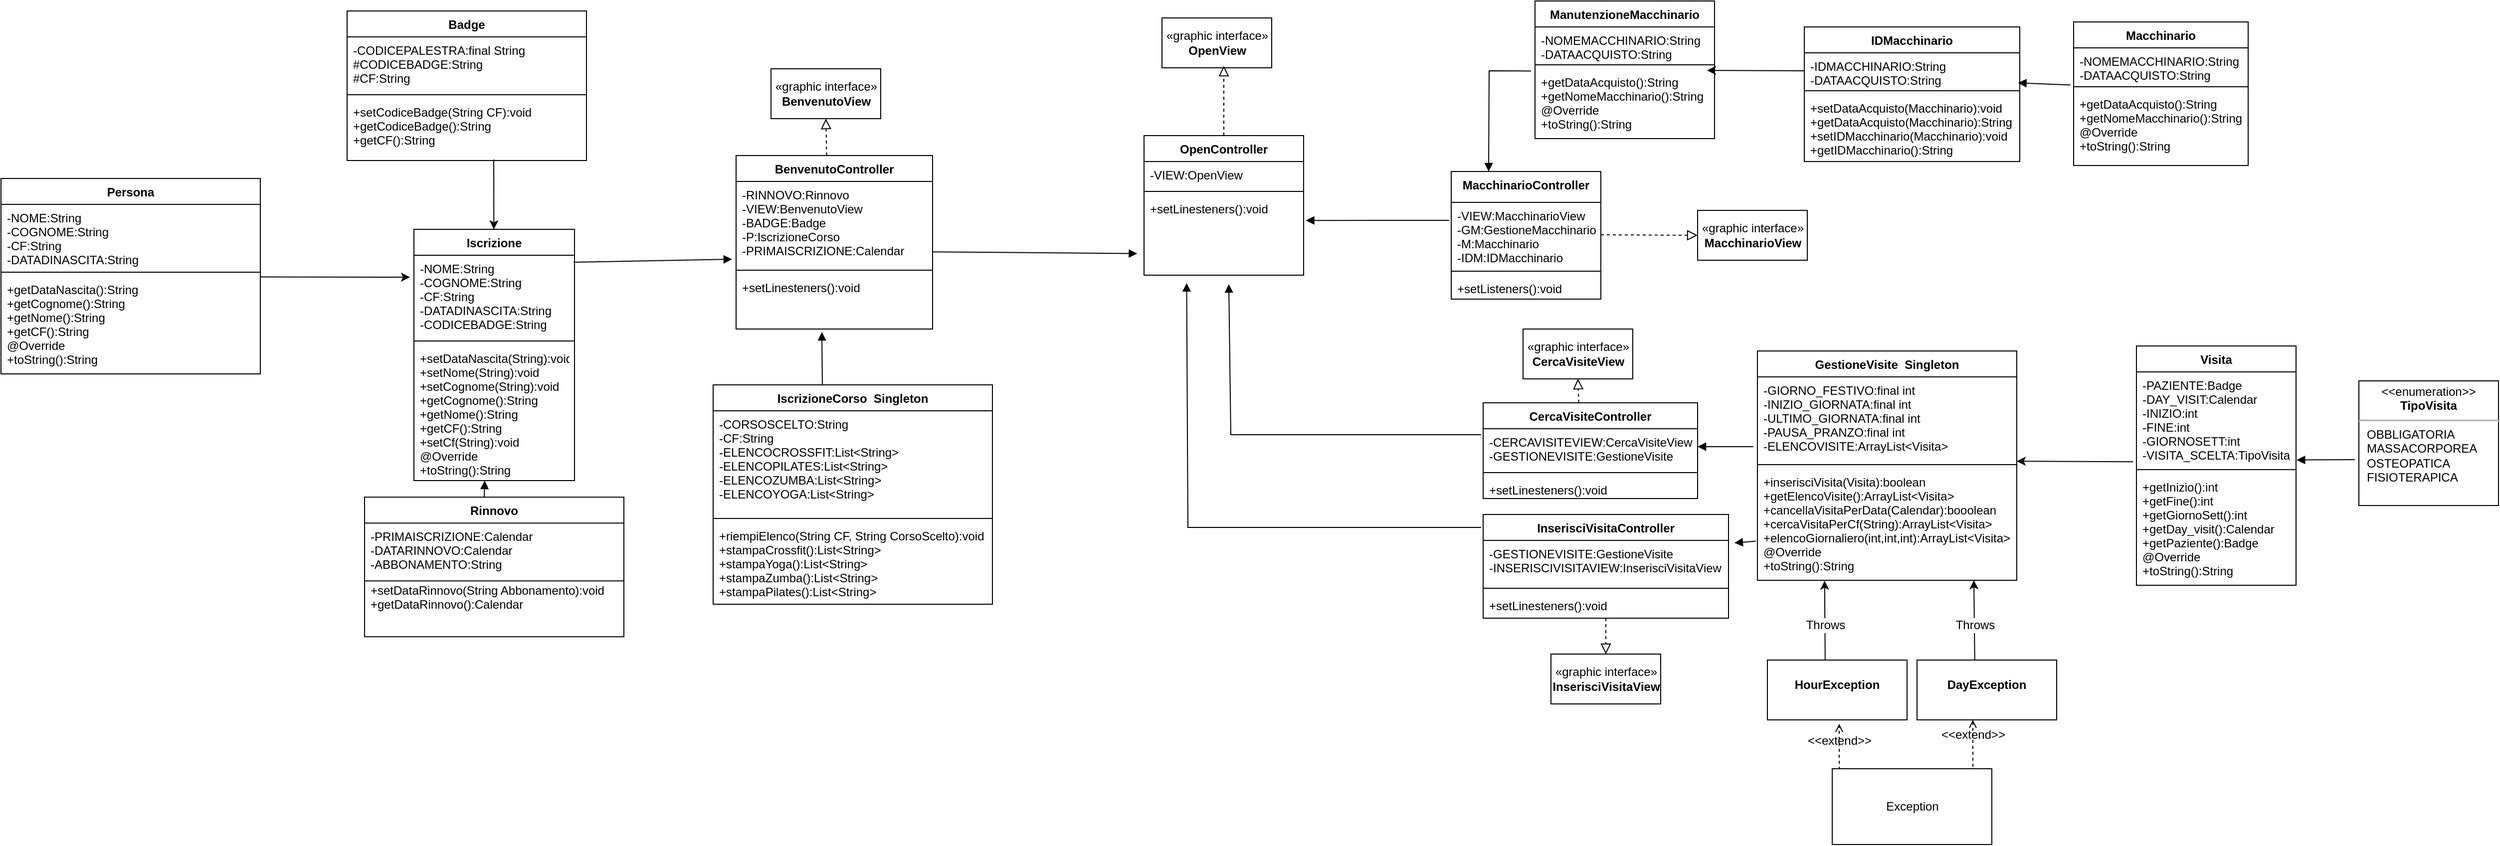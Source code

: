 <mxfile version="20.8.23" type="device"><diagram id="C5RBs43oDa-KdzZeNtuy" name="Page-1"><mxGraphModel dx="3268" dy="1314" grid="0" gridSize="10" guides="1" tooltips="1" connect="1" arrows="1" fold="1" page="0" pageScale="1" pageWidth="827" pageHeight="1169" math="0" shadow="0"><root><mxCell id="WIyWlLk6GJQsqaUBKTNV-0"/><mxCell id="WIyWlLk6GJQsqaUBKTNV-1" parent="WIyWlLk6GJQsqaUBKTNV-0"/><mxCell id="jbl6h-78hAM3CWXDgF2D-83" value="" style="edgeStyle=orthogonalEdgeStyle;rounded=0;orthogonalLoop=1;jettySize=auto;html=1;fontSize=12;entryX=0.958;entryY=0.023;entryDx=0;entryDy=0;entryPerimeter=0;" edge="1" parent="WIyWlLk6GJQsqaUBKTNV-1" target="jbl6h-78hAM3CWXDgF2D-51"><mxGeometry relative="1" as="geometry"><mxPoint x="1654" y="465" as="sourcePoint"/><Array as="points"><mxPoint x="1650" y="465"/><mxPoint x="1604" y="465"/></Array></mxGeometry></mxCell><mxCell id="zkfFHV4jXpPFQw0GAbJ--6" value="Macchinario" style="swimlane;fontStyle=1;align=center;verticalAlign=top;childLayout=stackLayout;horizontal=1;startSize=26;horizontalStack=0;resizeParent=1;resizeLast=0;collapsible=1;marginBottom=0;rounded=0;shadow=0;strokeWidth=1;" parent="WIyWlLk6GJQsqaUBKTNV-1" vertex="1"><mxGeometry x="1924" y="416" width="175" height="144" as="geometry"><mxRectangle x="130" y="380" width="160" height="26" as="alternateBounds"/></mxGeometry></mxCell><mxCell id="zkfFHV4jXpPFQw0GAbJ--7" value="-NOMEMACCHINARIO:String&#10;-DATAACQUISTO:String" style="text;align=left;verticalAlign=top;spacingLeft=4;spacingRight=4;overflow=hidden;rotatable=0;points=[[0,0.5],[1,0.5]];portConstraint=eastwest;" parent="zkfFHV4jXpPFQw0GAbJ--6" vertex="1"><mxGeometry y="26" width="175" height="35" as="geometry"/></mxCell><mxCell id="zkfFHV4jXpPFQw0GAbJ--9" value="" style="line;html=1;strokeWidth=1;align=left;verticalAlign=middle;spacingTop=-1;spacingLeft=3;spacingRight=3;rotatable=0;labelPosition=right;points=[];portConstraint=eastwest;" parent="zkfFHV4jXpPFQw0GAbJ--6" vertex="1"><mxGeometry y="61" width="175" height="8" as="geometry"/></mxCell><mxCell id="zkfFHV4jXpPFQw0GAbJ--10" value="+getDataAcquisto():String&#10;+getNomeMacchinario():String&#10;@Override&#10;+toString():String" style="text;align=left;verticalAlign=top;spacingLeft=4;spacingRight=4;overflow=hidden;rotatable=0;points=[[0,0.5],[1,0.5]];portConstraint=eastwest;fontStyle=0;strokeWidth=0;" parent="zkfFHV4jXpPFQw0GAbJ--6" vertex="1"><mxGeometry y="69" width="175" height="68" as="geometry"/></mxCell><mxCell id="zkfFHV4jXpPFQw0GAbJ--17" value="Visita" style="swimlane;fontStyle=1;align=center;verticalAlign=top;childLayout=stackLayout;horizontal=1;startSize=26;horizontalStack=0;resizeParent=1;resizeLast=0;collapsible=1;marginBottom=0;rounded=0;shadow=0;strokeWidth=1;" parent="WIyWlLk6GJQsqaUBKTNV-1" vertex="1"><mxGeometry x="1987" y="741" width="160" height="240" as="geometry"><mxRectangle x="550" y="140" width="160" height="26" as="alternateBounds"/></mxGeometry></mxCell><mxCell id="zkfFHV4jXpPFQw0GAbJ--18" value="-PAZIENTE:Badge&#10;-DAY_VISIT:Calendar&#10;-INIZIO:int&#10;-FINE:int&#10;-GIORNOSETT:int&#10;-VISITA_SCELTA:TipoVisita&#10;" style="text;align=left;verticalAlign=top;spacingLeft=4;spacingRight=4;overflow=hidden;rotatable=0;points=[[0,0.5],[1,0.5]];portConstraint=eastwest;" parent="zkfFHV4jXpPFQw0GAbJ--17" vertex="1"><mxGeometry y="26" width="160" height="94" as="geometry"/></mxCell><mxCell id="zkfFHV4jXpPFQw0GAbJ--23" value="" style="line;html=1;strokeWidth=1;align=left;verticalAlign=middle;spacingTop=-1;spacingLeft=3;spacingRight=3;rotatable=0;labelPosition=right;points=[];portConstraint=eastwest;" parent="zkfFHV4jXpPFQw0GAbJ--17" vertex="1"><mxGeometry y="120" width="160" height="8" as="geometry"/></mxCell><mxCell id="zkfFHV4jXpPFQw0GAbJ--24" value="+getInizio():int&#10;+getFine():int&#10;+getGiornoSett():int&#10;+getDay_visit():Calendar&#10;+getPaziente():Badge&#10;@Override&#10;+toString():String&#10;" style="text;align=left;verticalAlign=top;spacingLeft=4;spacingRight=4;overflow=hidden;rotatable=0;points=[[0,0.5],[1,0.5]];portConstraint=eastwest;" parent="zkfFHV4jXpPFQw0GAbJ--17" vertex="1"><mxGeometry y="128" width="160" height="110" as="geometry"/></mxCell><mxCell id="jbl6h-78hAM3CWXDgF2D-13" value="Badge" style="swimlane;fontStyle=1;align=center;verticalAlign=top;childLayout=stackLayout;horizontal=1;startSize=26;horizontalStack=0;resizeParent=1;resizeParentMax=0;resizeLast=0;collapsible=1;marginBottom=0;fontSize=12;" vertex="1" parent="WIyWlLk6GJQsqaUBKTNV-1"><mxGeometry x="193" y="405" width="240" height="150" as="geometry"/></mxCell><mxCell id="jbl6h-78hAM3CWXDgF2D-14" value="-CODICEPALESTRA:final String&#10;#CODICEBADGE:String&#10;#CF:String" style="text;strokeColor=none;fillColor=none;align=left;verticalAlign=top;spacingLeft=4;spacingRight=4;overflow=hidden;rotatable=0;points=[[0,0.5],[1,0.5]];portConstraint=eastwest;fontSize=12;" vertex="1" parent="jbl6h-78hAM3CWXDgF2D-13"><mxGeometry y="26" width="240" height="54" as="geometry"/></mxCell><mxCell id="jbl6h-78hAM3CWXDgF2D-15" value="" style="line;strokeWidth=1;fillColor=none;align=left;verticalAlign=middle;spacingTop=-1;spacingLeft=3;spacingRight=3;rotatable=0;labelPosition=right;points=[];portConstraint=eastwest;strokeColor=inherit;fontSize=12;" vertex="1" parent="jbl6h-78hAM3CWXDgF2D-13"><mxGeometry y="80" width="240" height="8" as="geometry"/></mxCell><mxCell id="jbl6h-78hAM3CWXDgF2D-16" value="+setCodiceBadge(String CF):void&#10;+getCodiceBadge():String&#10;+getCF():String" style="text;strokeColor=none;fillColor=none;align=left;verticalAlign=top;spacingLeft=4;spacingRight=4;overflow=hidden;rotatable=0;points=[[0,0.5],[1,0.5]];portConstraint=eastwest;fontSize=12;" vertex="1" parent="jbl6h-78hAM3CWXDgF2D-13"><mxGeometry y="88" width="240" height="62" as="geometry"/></mxCell><mxCell id="jbl6h-78hAM3CWXDgF2D-17" value="&lt;p style=&quot;margin:0px;margin-top:4px;text-align:center;&quot;&gt;&amp;lt;&amp;lt;enumeration&amp;gt;&amp;gt;&lt;br&gt;&lt;b&gt;TipoVisita&lt;/b&gt;&lt;/p&gt;&lt;hr&gt;&lt;p style=&quot;margin:0px;margin-left:8px;text-align:left;&quot;&gt;OBBLIGATORIA MASSACORPOREA OSTEOPATICA&lt;/p&gt;&lt;p style=&quot;margin:0px;margin-left:8px;text-align:left;&quot;&gt;FISIOTERAPICA&lt;br&gt;&lt;br&gt;&lt;/p&gt;" style="shape=rect;html=1;overflow=fill;whiteSpace=wrap;fontSize=12;" vertex="1" parent="WIyWlLk6GJQsqaUBKTNV-1"><mxGeometry x="2210" y="776" width="140" height="125" as="geometry"/></mxCell><mxCell id="jbl6h-78hAM3CWXDgF2D-21" value="Rinnovo" style="swimlane;fontStyle=1;align=center;verticalAlign=top;childLayout=stackLayout;horizontal=1;startSize=26;horizontalStack=0;resizeParent=1;resizeLast=0;collapsible=1;marginBottom=0;rounded=0;shadow=0;strokeWidth=1;" vertex="1" parent="WIyWlLk6GJQsqaUBKTNV-1"><mxGeometry x="210.5" y="892.66" width="260" height="140" as="geometry"><mxRectangle x="550" y="140" width="160" height="26" as="alternateBounds"/></mxGeometry></mxCell><mxCell id="jbl6h-78hAM3CWXDgF2D-22" value="-PRIMAISCRIZIONE:Calendar&#10;-DATARINNOVO:Calendar&#10;-ABBONAMENTO:String" style="text;align=left;verticalAlign=top;spacingLeft=4;spacingRight=4;overflow=hidden;rotatable=0;points=[[0,0.5],[1,0.5]];portConstraint=eastwest;" vertex="1" parent="jbl6h-78hAM3CWXDgF2D-21"><mxGeometry y="26" width="260" height="54" as="geometry"/></mxCell><mxCell id="jbl6h-78hAM3CWXDgF2D-23" value="" style="line;html=1;strokeWidth=1;align=left;verticalAlign=middle;spacingTop=-1;spacingLeft=3;spacingRight=3;rotatable=0;labelPosition=right;points=[];portConstraint=eastwest;" vertex="1" parent="jbl6h-78hAM3CWXDgF2D-21"><mxGeometry y="80" width="260" height="8" as="geometry"/></mxCell><mxCell id="jbl6h-78hAM3CWXDgF2D-25" value="Persona&#10;" style="swimlane;fontStyle=1;align=center;verticalAlign=top;childLayout=stackLayout;horizontal=1;startSize=26;horizontalStack=0;resizeParent=1;resizeLast=0;collapsible=1;marginBottom=0;rounded=0;shadow=0;strokeWidth=1;fontSize=12;" vertex="1" parent="WIyWlLk6GJQsqaUBKTNV-1"><mxGeometry x="-154" y="573" width="260" height="196" as="geometry"><mxRectangle x="550" y="140" width="160" height="26" as="alternateBounds"/></mxGeometry></mxCell><mxCell id="jbl6h-78hAM3CWXDgF2D-26" value="-NOME:String&#10;-COGNOME:String&#10;-CF:String&#10;-DATADINASCITA:String" style="text;align=left;verticalAlign=top;spacingLeft=4;spacingRight=4;overflow=hidden;rotatable=0;points=[[0,0.5],[1,0.5]];portConstraint=eastwest;" vertex="1" parent="jbl6h-78hAM3CWXDgF2D-25"><mxGeometry y="26" width="260" height="64" as="geometry"/></mxCell><mxCell id="jbl6h-78hAM3CWXDgF2D-27" value="" style="line;html=1;strokeWidth=1;align=left;verticalAlign=middle;spacingTop=-1;spacingLeft=3;spacingRight=3;rotatable=0;labelPosition=right;points=[];portConstraint=eastwest;" vertex="1" parent="jbl6h-78hAM3CWXDgF2D-25"><mxGeometry y="90" width="260" height="8" as="geometry"/></mxCell><mxCell id="jbl6h-78hAM3CWXDgF2D-28" value="+getDataNascita():String&#10;+getCognome():String&#10;+getNome():String&#10;+getCF():String&#10;@Override&#10;+toString():String" style="text;align=left;verticalAlign=top;spacingLeft=4;spacingRight=4;overflow=hidden;rotatable=0;points=[[0,0.5],[1,0.5]];portConstraint=eastwest;" vertex="1" parent="jbl6h-78hAM3CWXDgF2D-25"><mxGeometry y="98" width="260" height="92" as="geometry"/></mxCell><mxCell id="jbl6h-78hAM3CWXDgF2D-48" value="ManutenzioneMacchinario" style="swimlane;fontStyle=1;align=center;verticalAlign=top;childLayout=stackLayout;horizontal=1;startSize=26;horizontalStack=0;resizeParent=1;resizeParentMax=0;resizeLast=0;collapsible=1;marginBottom=0;fontSize=12;" vertex="1" parent="WIyWlLk6GJQsqaUBKTNV-1"><mxGeometry x="1384" y="395" width="180" height="138" as="geometry"/></mxCell><mxCell id="jbl6h-78hAM3CWXDgF2D-49" value="-NOMEMACCHINARIO:String&#10;-DATAACQUISTO:String" style="text;strokeColor=none;fillColor=none;align=left;verticalAlign=top;spacingLeft=4;spacingRight=4;overflow=hidden;rotatable=0;points=[[0,0.5],[1,0.5]];portConstraint=eastwest;fontSize=12;" vertex="1" parent="jbl6h-78hAM3CWXDgF2D-48"><mxGeometry y="26" width="180" height="34" as="geometry"/></mxCell><mxCell id="jbl6h-78hAM3CWXDgF2D-50" value="" style="line;strokeWidth=1;fillColor=none;align=left;verticalAlign=middle;spacingTop=-1;spacingLeft=3;spacingRight=3;rotatable=0;labelPosition=right;points=[];portConstraint=eastwest;strokeColor=inherit;fontSize=12;" vertex="1" parent="jbl6h-78hAM3CWXDgF2D-48"><mxGeometry y="60" width="180" height="8" as="geometry"/></mxCell><mxCell id="jbl6h-78hAM3CWXDgF2D-51" value="+getDataAcquisto():String&#10;+getNomeMacchinario():String&#10;@Override&#10;+toString():String&#10;&#10;" style="text;strokeColor=none;fillColor=none;align=left;verticalAlign=top;spacingLeft=4;spacingRight=4;overflow=hidden;rotatable=0;points=[[0,0.5],[1,0.5]];portConstraint=eastwest;fontSize=12;" vertex="1" parent="jbl6h-78hAM3CWXDgF2D-48"><mxGeometry y="68" width="180" height="70" as="geometry"/></mxCell><mxCell id="jbl6h-78hAM3CWXDgF2D-54" value="IscrizioneCorso  Singleton&#10;" style="swimlane;fontStyle=1;align=center;verticalAlign=top;childLayout=stackLayout;horizontal=1;startSize=26;horizontalStack=0;resizeParent=1;resizeParentMax=0;resizeLast=0;collapsible=1;marginBottom=0;fontSize=12;" vertex="1" parent="WIyWlLk6GJQsqaUBKTNV-1"><mxGeometry x="560" y="780" width="280" height="220" as="geometry"/></mxCell><mxCell id="jbl6h-78hAM3CWXDgF2D-55" value="-CORSOSCELTO:String&#10;-CF:String&#10;-ELENCOCROSSFIT:List&lt;String&gt;&#10;-ELENCOPILATES:List&lt;String&gt;&#10;-ELENCOZUMBA:List&lt;String&gt;&#10;-ELENCOYOGA:List&lt;String&gt;" style="text;strokeColor=none;fillColor=none;align=left;verticalAlign=top;spacingLeft=4;spacingRight=4;overflow=hidden;rotatable=0;points=[[0,0.5],[1,0.5]];portConstraint=eastwest;fontSize=12;" vertex="1" parent="jbl6h-78hAM3CWXDgF2D-54"><mxGeometry y="26" width="280" height="104" as="geometry"/></mxCell><mxCell id="jbl6h-78hAM3CWXDgF2D-56" value="" style="line;strokeWidth=1;fillColor=none;align=left;verticalAlign=middle;spacingTop=-1;spacingLeft=3;spacingRight=3;rotatable=0;labelPosition=right;points=[];portConstraint=eastwest;strokeColor=inherit;fontSize=12;" vertex="1" parent="jbl6h-78hAM3CWXDgF2D-54"><mxGeometry y="130" width="280" height="8" as="geometry"/></mxCell><mxCell id="jbl6h-78hAM3CWXDgF2D-57" value="+riempiElenco(String CF, String CorsoScelto):void&#10;+stampaCrossfit():List&lt;String&gt;&#10;+stampaYoga():List&lt;String&gt;&#10;+stampaZumba():List&lt;String&gt;&#10;+stampaPilates():List&lt;String&gt;&#10;" style="text;strokeColor=none;fillColor=none;align=left;verticalAlign=top;spacingLeft=4;spacingRight=4;overflow=hidden;rotatable=0;points=[[0,0.5],[1,0.5]];portConstraint=eastwest;fontSize=12;" vertex="1" parent="jbl6h-78hAM3CWXDgF2D-54"><mxGeometry y="138" width="280" height="82" as="geometry"/></mxCell><mxCell id="jbl6h-78hAM3CWXDgF2D-65" value="GestioneVisite  Singleton&#10;" style="swimlane;fontStyle=1;align=center;verticalAlign=top;childLayout=stackLayout;horizontal=1;startSize=26;horizontalStack=0;resizeParent=1;resizeParentMax=0;resizeLast=0;collapsible=1;marginBottom=0;fontSize=12;" vertex="1" parent="WIyWlLk6GJQsqaUBKTNV-1"><mxGeometry x="1607" y="746" width="260" height="230" as="geometry"/></mxCell><mxCell id="jbl6h-78hAM3CWXDgF2D-66" value="-GIORNO_FESTIVO:final int&#10;-INIZIO_GIORNATA:final int&#10;-ULTIMO_GIORNATA:final int&#10;-PAUSA_PRANZO:final int&#10;-ELENCOVISITE:ArrayList&lt;Visita&gt;" style="text;strokeColor=none;fillColor=none;align=left;verticalAlign=top;spacingLeft=4;spacingRight=4;overflow=hidden;rotatable=0;points=[[0,0.5],[1,0.5]];portConstraint=eastwest;fontSize=12;" vertex="1" parent="jbl6h-78hAM3CWXDgF2D-65"><mxGeometry y="26" width="260" height="84" as="geometry"/></mxCell><mxCell id="jbl6h-78hAM3CWXDgF2D-67" value="" style="line;strokeWidth=1;fillColor=none;align=left;verticalAlign=middle;spacingTop=-1;spacingLeft=3;spacingRight=3;rotatable=0;labelPosition=right;points=[];portConstraint=eastwest;strokeColor=inherit;fontSize=12;" vertex="1" parent="jbl6h-78hAM3CWXDgF2D-65"><mxGeometry y="110" width="260" height="8" as="geometry"/></mxCell><mxCell id="jbl6h-78hAM3CWXDgF2D-68" value="+inserisciVisita(Visita):boolean&#10;+getElencoVisite():ArrayList&lt;Visita&gt;&#10;+cancellaVisitaPerData(Calendar):booolean&#10;+cercaVisitaPerCf(String):ArrayList&lt;Visita&gt;&#10;+elencoGiornaliero(int,int,int):ArrayList&lt;Visita&gt;&#10;@Override&#10;+toString():String" style="text;strokeColor=none;fillColor=none;align=left;verticalAlign=top;spacingLeft=4;spacingRight=4;overflow=hidden;rotatable=0;points=[[0,0.5],[1,0.5]];portConstraint=eastwest;fontSize=12;" vertex="1" parent="jbl6h-78hAM3CWXDgF2D-65"><mxGeometry y="118" width="260" height="112" as="geometry"/></mxCell><mxCell id="jbl6h-78hAM3CWXDgF2D-82" value="" style="endArrow=classic;html=1;rounded=0;fontSize=12;entryX=1;entryY=1.007;entryDx=0;entryDy=0;entryPerimeter=0;exitX=-0.021;exitY=0.959;exitDx=0;exitDy=0;exitPerimeter=0;" edge="1" parent="WIyWlLk6GJQsqaUBKTNV-1" source="zkfFHV4jXpPFQw0GAbJ--18" target="jbl6h-78hAM3CWXDgF2D-66"><mxGeometry width="50" height="50" relative="1" as="geometry"><mxPoint x="1827" y="886" as="sourcePoint"/><mxPoint x="1877" y="836" as="targetPoint"/></mxGeometry></mxCell><mxCell id="jbl6h-78hAM3CWXDgF2D-24" value="+setDataRinnovo(String Abbonamento):void&#10;+getDataRinnovo():Calendar&#10;" style="text;align=left;verticalAlign=top;spacingLeft=4;spacingRight=4;overflow=hidden;rotatable=0;points=[[0,0.5],[1,0.5]];portConstraint=eastwest;" vertex="1" parent="WIyWlLk6GJQsqaUBKTNV-1"><mxGeometry x="210.5" y="972.66" width="260" height="52" as="geometry"/></mxCell><mxCell id="jbl6h-78hAM3CWXDgF2D-91" value="" style="endArrow=classic;html=1;rounded=0;fontSize=12;exitX=1;exitY=1.136;exitDx=0;exitDy=0;exitPerimeter=0;" edge="1" parent="WIyWlLk6GJQsqaUBKTNV-1" source="jbl6h-78hAM3CWXDgF2D-26"><mxGeometry width="50" height="50" relative="1" as="geometry"><mxPoint x="270" y="650" as="sourcePoint"/><mxPoint x="256" y="672" as="targetPoint"/></mxGeometry></mxCell><mxCell id="jbl6h-78hAM3CWXDgF2D-92" value="" style="endArrow=classic;html=1;rounded=0;fontSize=12;" edge="1" parent="WIyWlLk6GJQsqaUBKTNV-1" target="jbl6h-78hAM3CWXDgF2D-97"><mxGeometry width="50" height="50" relative="1" as="geometry"><mxPoint x="340" y="554" as="sourcePoint"/><mxPoint x="280" y="669" as="targetPoint"/></mxGeometry></mxCell><mxCell id="jbl6h-78hAM3CWXDgF2D-97" value="Iscrizione" style="swimlane;fontStyle=1;align=center;verticalAlign=top;childLayout=stackLayout;horizontal=1;startSize=26;horizontalStack=0;resizeParent=1;resizeParentMax=0;resizeLast=0;collapsible=1;marginBottom=0;fontSize=12;" vertex="1" parent="WIyWlLk6GJQsqaUBKTNV-1"><mxGeometry x="260" y="624" width="161" height="252" as="geometry"/></mxCell><mxCell id="jbl6h-78hAM3CWXDgF2D-98" value="-NOME:String&#10;-COGNOME:String&#10;-CF:String&#10;-DATADINASCITA:String&#10;-CODICEBADGE:String" style="text;strokeColor=none;fillColor=none;align=left;verticalAlign=top;spacingLeft=4;spacingRight=4;overflow=hidden;rotatable=0;points=[[0,0.5],[1,0.5]];portConstraint=eastwest;fontSize=12;" vertex="1" parent="jbl6h-78hAM3CWXDgF2D-97"><mxGeometry y="26" width="161" height="82" as="geometry"/></mxCell><mxCell id="jbl6h-78hAM3CWXDgF2D-99" value="" style="line;strokeWidth=1;fillColor=none;align=left;verticalAlign=middle;spacingTop=-1;spacingLeft=3;spacingRight=3;rotatable=0;labelPosition=right;points=[];portConstraint=eastwest;strokeColor=inherit;fontSize=12;" vertex="1" parent="jbl6h-78hAM3CWXDgF2D-97"><mxGeometry y="108" width="161" height="8" as="geometry"/></mxCell><mxCell id="jbl6h-78hAM3CWXDgF2D-100" value="+setDataNascita(String):void&#10;+setNome(String):void&#10;+setCognome(String):void&#10;+getCognome():String&#10;+getNome():String&#10;+getCF():String&#10;+setCf(String):void&#10;@Override&#10;+toString():String" style="text;strokeColor=none;fillColor=none;align=left;verticalAlign=top;spacingLeft=4;spacingRight=4;overflow=hidden;rotatable=0;points=[[0,0.5],[1,0.5]];portConstraint=eastwest;fontSize=12;" vertex="1" parent="jbl6h-78hAM3CWXDgF2D-97"><mxGeometry y="116" width="161" height="136" as="geometry"/></mxCell><mxCell id="jbl6h-78hAM3CWXDgF2D-102" value="" style="html=1;verticalAlign=bottom;labelBackgroundColor=none;endArrow=block;endFill=1;rounded=0;fontSize=12;entryX=0.438;entryY=1.173;entryDx=0;entryDy=0;entryPerimeter=0;" edge="1" parent="WIyWlLk6GJQsqaUBKTNV-1"><mxGeometry width="160" relative="1" as="geometry"><mxPoint x="330.5" y="892.66" as="sourcePoint"/><mxPoint x="331.018" y="876.002" as="targetPoint"/></mxGeometry></mxCell><mxCell id="jbl6h-78hAM3CWXDgF2D-103" value="BenvenutoController" style="swimlane;fontStyle=1;align=center;verticalAlign=top;childLayout=stackLayout;horizontal=1;startSize=26;horizontalStack=0;resizeParent=1;resizeParentMax=0;resizeLast=0;collapsible=1;marginBottom=0;fontSize=12;" vertex="1" parent="WIyWlLk6GJQsqaUBKTNV-1"><mxGeometry x="583" y="550" width="197" height="174" as="geometry"/></mxCell><mxCell id="jbl6h-78hAM3CWXDgF2D-104" value="-RINNOVO:Rinnovo&#10;-VIEW:BenvenutoView&#10;-BADGE:Badge&#10;-P:IscrizioneCorso&#10;-PRIMAISCRIZIONE:Calendar" style="text;strokeColor=none;fillColor=none;align=left;verticalAlign=top;spacingLeft=4;spacingRight=4;overflow=hidden;rotatable=0;points=[[0,0.5],[1,0.5]];portConstraint=eastwest;fontSize=12;" vertex="1" parent="jbl6h-78hAM3CWXDgF2D-103"><mxGeometry y="26" width="197" height="85" as="geometry"/></mxCell><mxCell id="jbl6h-78hAM3CWXDgF2D-105" value="" style="line;strokeWidth=1;fillColor=none;align=left;verticalAlign=middle;spacingTop=-1;spacingLeft=3;spacingRight=3;rotatable=0;labelPosition=right;points=[];portConstraint=eastwest;strokeColor=inherit;fontSize=12;" vertex="1" parent="jbl6h-78hAM3CWXDgF2D-103"><mxGeometry y="111" width="197" height="8" as="geometry"/></mxCell><mxCell id="jbl6h-78hAM3CWXDgF2D-106" value="+setLinesteners():void" style="text;strokeColor=none;fillColor=none;align=left;verticalAlign=top;spacingLeft=4;spacingRight=4;overflow=hidden;rotatable=0;points=[[0,0.5],[1,0.5]];portConstraint=eastwest;fontSize=12;" vertex="1" parent="jbl6h-78hAM3CWXDgF2D-103"><mxGeometry y="119" width="197" height="55" as="geometry"/></mxCell><mxCell id="jbl6h-78hAM3CWXDgF2D-107" value="" style="html=1;verticalAlign=bottom;labelBackgroundColor=none;endArrow=block;endFill=1;rounded=0;fontSize=12;exitX=0.391;exitY=0.001;exitDx=0;exitDy=0;exitPerimeter=0;" edge="1" parent="WIyWlLk6GJQsqaUBKTNV-1" source="jbl6h-78hAM3CWXDgF2D-54"><mxGeometry width="160" relative="1" as="geometry"><mxPoint x="500" y="740" as="sourcePoint"/><mxPoint x="669" y="727" as="targetPoint"/></mxGeometry></mxCell><mxCell id="jbl6h-78hAM3CWXDgF2D-108" value="" style="html=1;verticalAlign=bottom;labelBackgroundColor=none;endArrow=block;endFill=1;rounded=0;fontSize=12;" edge="1" parent="WIyWlLk6GJQsqaUBKTNV-1"><mxGeometry width="160" relative="1" as="geometry"><mxPoint x="420" y="657" as="sourcePoint"/><mxPoint x="579" y="654" as="targetPoint"/></mxGeometry></mxCell><mxCell id="jbl6h-78hAM3CWXDgF2D-109" value="IDMacchinario" style="swimlane;fontStyle=1;align=center;verticalAlign=top;childLayout=stackLayout;horizontal=1;startSize=26;horizontalStack=0;resizeParent=1;resizeParentMax=0;resizeLast=0;collapsible=1;marginBottom=0;fontSize=12;" vertex="1" parent="WIyWlLk6GJQsqaUBKTNV-1"><mxGeometry x="1654" y="421" width="216" height="135" as="geometry"/></mxCell><mxCell id="jbl6h-78hAM3CWXDgF2D-110" value="-IDMACCHINARIO:String&#10;-DATAACQUISTO:String&#10;" style="text;strokeColor=none;fillColor=none;align=left;verticalAlign=top;spacingLeft=4;spacingRight=4;overflow=hidden;rotatable=0;points=[[0,0.5],[1,0.5]];portConstraint=eastwest;fontSize=12;" vertex="1" parent="jbl6h-78hAM3CWXDgF2D-109"><mxGeometry y="26" width="216" height="34" as="geometry"/></mxCell><mxCell id="jbl6h-78hAM3CWXDgF2D-111" value="" style="line;strokeWidth=1;fillColor=none;align=left;verticalAlign=middle;spacingTop=-1;spacingLeft=3;spacingRight=3;rotatable=0;labelPosition=right;points=[];portConstraint=eastwest;strokeColor=inherit;fontSize=12;" vertex="1" parent="jbl6h-78hAM3CWXDgF2D-109"><mxGeometry y="60" width="216" height="8" as="geometry"/></mxCell><mxCell id="jbl6h-78hAM3CWXDgF2D-112" value="+setDataAcquisto(Macchinario):void&#10;+getDataAcquisto(Macchinario):String&#10;+setIDMacchinario(Macchinario):void&#10;+getIDMacchinario():String&#10;" style="text;strokeColor=none;fillColor=none;align=left;verticalAlign=top;spacingLeft=4;spacingRight=4;overflow=hidden;rotatable=0;points=[[0,0.5],[1,0.5]];portConstraint=eastwest;fontSize=12;" vertex="1" parent="jbl6h-78hAM3CWXDgF2D-109"><mxGeometry y="68" width="216" height="67" as="geometry"/></mxCell><mxCell id="jbl6h-78hAM3CWXDgF2D-114" value="" style="html=1;verticalAlign=bottom;labelBackgroundColor=none;endArrow=block;endFill=1;rounded=0;fontSize=12;entryX=0.992;entryY=0.885;entryDx=0;entryDy=0;entryPerimeter=0;exitX=-0.018;exitY=-0.085;exitDx=0;exitDy=0;exitPerimeter=0;" edge="1" parent="WIyWlLk6GJQsqaUBKTNV-1" source="zkfFHV4jXpPFQw0GAbJ--10" target="jbl6h-78hAM3CWXDgF2D-110"><mxGeometry width="160" relative="1" as="geometry"><mxPoint x="1891.62" y="468.924" as="sourcePoint"/><mxPoint x="1774" y="465" as="targetPoint"/></mxGeometry></mxCell><mxCell id="jbl6h-78hAM3CWXDgF2D-115" value="«graphic interface»&lt;br&gt;&lt;b&gt;CercaVisiteView&lt;/b&gt;" style="html=1;fontSize=12;" vertex="1" parent="WIyWlLk6GJQsqaUBKTNV-1"><mxGeometry x="1372" y="724" width="110" height="50" as="geometry"/></mxCell><mxCell id="jbl6h-78hAM3CWXDgF2D-116" value="«graphic interface»&lt;br&gt;&lt;b&gt;InserisciVisitaView&lt;br&gt;&lt;/b&gt;" style="html=1;fontSize=12;" vertex="1" parent="WIyWlLk6GJQsqaUBKTNV-1"><mxGeometry x="1400" y="1050" width="110" height="50" as="geometry"/></mxCell><mxCell id="jbl6h-78hAM3CWXDgF2D-118" value="" style="endArrow=classic;html=1;rounded=0;fontSize=12;entryX=0.259;entryY=1.004;entryDx=0;entryDy=0;entryPerimeter=0;" edge="1" parent="WIyWlLk6GJQsqaUBKTNV-1" target="jbl6h-78hAM3CWXDgF2D-68"><mxGeometry relative="1" as="geometry"><mxPoint x="1675" y="1066" as="sourcePoint"/><mxPoint x="1447" y="956" as="targetPoint"/></mxGeometry></mxCell><mxCell id="jbl6h-78hAM3CWXDgF2D-119" value="Throws" style="edgeLabel;resizable=0;html=1;align=center;verticalAlign=middle;fontSize=12;" connectable="0" vertex="1" parent="jbl6h-78hAM3CWXDgF2D-118"><mxGeometry relative="1" as="geometry"/></mxCell><mxCell id="jbl6h-78hAM3CWXDgF2D-121" value="&lt;p style=&quot;margin:0px;margin-top:4px;text-align:center;&quot;&gt;&lt;br&gt;&lt;b&gt;HourException&lt;/b&gt;&lt;/p&gt;" style="verticalAlign=top;align=left;overflow=fill;fontSize=12;fontFamily=Helvetica;html=1;" vertex="1" parent="WIyWlLk6GJQsqaUBKTNV-1"><mxGeometry x="1617" y="1056" width="140" height="60" as="geometry"/></mxCell><mxCell id="jbl6h-78hAM3CWXDgF2D-122" value="" style="endArrow=classic;html=1;rounded=0;fontSize=12;entryX=0.259;entryY=1.004;entryDx=0;entryDy=0;entryPerimeter=0;" edge="1" parent="WIyWlLk6GJQsqaUBKTNV-1"><mxGeometry relative="1" as="geometry"><mxPoint x="1825" y="1066" as="sourcePoint"/><mxPoint x="1824" y="976" as="targetPoint"/></mxGeometry></mxCell><mxCell id="jbl6h-78hAM3CWXDgF2D-123" value="Throws" style="edgeLabel;resizable=0;html=1;align=center;verticalAlign=middle;fontSize=12;" connectable="0" vertex="1" parent="jbl6h-78hAM3CWXDgF2D-122"><mxGeometry relative="1" as="geometry"/></mxCell><mxCell id="jbl6h-78hAM3CWXDgF2D-124" value="&lt;p style=&quot;margin:0px;margin-top:4px;text-align:center;&quot;&gt;&lt;br&gt;&lt;b&gt;DayException&lt;/b&gt;&lt;/p&gt;" style="verticalAlign=top;align=left;overflow=fill;fontSize=12;fontFamily=Helvetica;html=1;" vertex="1" parent="WIyWlLk6GJQsqaUBKTNV-1"><mxGeometry x="1767" y="1056" width="140" height="60" as="geometry"/></mxCell><mxCell id="jbl6h-78hAM3CWXDgF2D-126" value="" style="html=1;verticalAlign=bottom;labelBackgroundColor=none;endArrow=block;endFill=1;rounded=0;fontSize=12;entryX=1.004;entryY=0.94;entryDx=0;entryDy=0;entryPerimeter=0;" edge="1" parent="WIyWlLk6GJQsqaUBKTNV-1" target="zkfFHV4jXpPFQw0GAbJ--18"><mxGeometry width="160" relative="1" as="geometry"><mxPoint x="2206" y="855" as="sourcePoint"/><mxPoint x="2139" y="934" as="targetPoint"/></mxGeometry></mxCell><mxCell id="jbl6h-78hAM3CWXDgF2D-132" value="OpenController" style="swimlane;fontStyle=1;align=center;verticalAlign=top;childLayout=stackLayout;horizontal=1;startSize=26;horizontalStack=0;resizeParent=1;resizeParentMax=0;resizeLast=0;collapsible=1;marginBottom=0;" vertex="1" parent="WIyWlLk6GJQsqaUBKTNV-1"><mxGeometry x="992" y="530" width="160" height="140" as="geometry"/></mxCell><mxCell id="jbl6h-78hAM3CWXDgF2D-133" value="-VIEW:OpenView" style="text;strokeColor=none;fillColor=none;align=left;verticalAlign=top;spacingLeft=4;spacingRight=4;overflow=hidden;rotatable=0;points=[[0,0.5],[1,0.5]];portConstraint=eastwest;" vertex="1" parent="jbl6h-78hAM3CWXDgF2D-132"><mxGeometry y="26" width="160" height="26" as="geometry"/></mxCell><mxCell id="jbl6h-78hAM3CWXDgF2D-135" value="" style="line;strokeWidth=1;fillColor=none;align=left;verticalAlign=middle;spacingTop=-1;spacingLeft=3;spacingRight=3;rotatable=0;labelPosition=right;points=[];portConstraint=eastwest;strokeColor=inherit;" vertex="1" parent="jbl6h-78hAM3CWXDgF2D-132"><mxGeometry y="52" width="160" height="8" as="geometry"/></mxCell><mxCell id="jbl6h-78hAM3CWXDgF2D-136" value="+setLinesteners():void" style="text;strokeColor=none;fillColor=none;align=left;verticalAlign=top;spacingLeft=4;spacingRight=4;overflow=hidden;rotatable=0;points=[[0,0.5],[1,0.5]];portConstraint=eastwest;" vertex="1" parent="jbl6h-78hAM3CWXDgF2D-132"><mxGeometry y="60" width="160" height="80" as="geometry"/></mxCell><mxCell id="jbl6h-78hAM3CWXDgF2D-137" value="«graphic&amp;nbsp;&lt;span style=&quot;background-color: initial;&quot;&gt;interface»&lt;/span&gt;&lt;br&gt;&lt;b&gt;OpenView&lt;/b&gt;" style="html=1;" vertex="1" parent="WIyWlLk6GJQsqaUBKTNV-1"><mxGeometry x="1010" y="412" width="110" height="50" as="geometry"/></mxCell><mxCell id="jbl6h-78hAM3CWXDgF2D-139" value="" style="endArrow=block;startArrow=none;endFill=0;startFill=0;endSize=8;html=1;verticalAlign=bottom;dashed=1;labelBackgroundColor=none;rounded=0;fontSize=12;exitX=0.5;exitY=0;exitDx=0;exitDy=0;" edge="1" parent="WIyWlLk6GJQsqaUBKTNV-1" source="jbl6h-78hAM3CWXDgF2D-132"><mxGeometry width="160" relative="1" as="geometry"><mxPoint x="1483" y="796" as="sourcePoint"/><mxPoint x="1072" y="460" as="targetPoint"/></mxGeometry></mxCell><mxCell id="jbl6h-78hAM3CWXDgF2D-140" value="«graphic&amp;nbsp;&lt;span style=&quot;background-color: initial;&quot;&gt;interface»&lt;/span&gt;&lt;br&gt;&lt;b&gt;BenvenutoView&lt;/b&gt;" style="html=1;" vertex="1" parent="WIyWlLk6GJQsqaUBKTNV-1"><mxGeometry x="618" y="463" width="110" height="50" as="geometry"/></mxCell><mxCell id="jbl6h-78hAM3CWXDgF2D-141" value="" style="endArrow=block;startArrow=none;endFill=0;startFill=0;endSize=8;html=1;verticalAlign=bottom;dashed=1;labelBackgroundColor=none;rounded=0;fontSize=12;entryX=0.5;entryY=1;entryDx=0;entryDy=0;exitX=0.461;exitY=-0.001;exitDx=0;exitDy=0;exitPerimeter=0;" edge="1" parent="WIyWlLk6GJQsqaUBKTNV-1" source="jbl6h-78hAM3CWXDgF2D-103" target="jbl6h-78hAM3CWXDgF2D-140"><mxGeometry width="160" relative="1" as="geometry"><mxPoint x="576" y="666" as="sourcePoint"/><mxPoint x="736" y="666" as="targetPoint"/></mxGeometry></mxCell><mxCell id="jbl6h-78hAM3CWXDgF2D-146" value="" style="html=1;verticalAlign=bottom;labelBackgroundColor=none;endArrow=block;endFill=1;rounded=0;fontSize=12;entryX=0.267;entryY=1.099;entryDx=0;entryDy=0;entryPerimeter=0;" edge="1" parent="WIyWlLk6GJQsqaUBKTNV-1" target="jbl6h-78hAM3CWXDgF2D-136"><mxGeometry width="160" relative="1" as="geometry"><mxPoint x="1330" y="923" as="sourcePoint"/><mxPoint x="1036" y="694" as="targetPoint"/><Array as="points"><mxPoint x="1036" y="923"/></Array></mxGeometry></mxCell><mxCell id="jbl6h-78hAM3CWXDgF2D-147" value="" style="html=1;verticalAlign=bottom;labelBackgroundColor=none;endArrow=block;endFill=1;rounded=0;fontSize=12;" edge="1" parent="WIyWlLk6GJQsqaUBKTNV-1"><mxGeometry width="160" relative="1" as="geometry"><mxPoint x="1330" y="830" as="sourcePoint"/><mxPoint x="1077" y="679" as="targetPoint"/><Array as="points"><mxPoint x="1079" y="830"/></Array></mxGeometry></mxCell><mxCell id="jbl6h-78hAM3CWXDgF2D-148" value="" style="html=1;verticalAlign=bottom;labelBackgroundColor=none;endArrow=block;endFill=1;rounded=0;fontSize=12;exitX=1;exitY=0.831;exitDx=0;exitDy=0;exitPerimeter=0;entryX=-0.042;entryY=0.729;entryDx=0;entryDy=0;entryPerimeter=0;" edge="1" parent="WIyWlLk6GJQsqaUBKTNV-1" source="jbl6h-78hAM3CWXDgF2D-104" target="jbl6h-78hAM3CWXDgF2D-136"><mxGeometry width="160" relative="1" as="geometry"><mxPoint x="1585" y="725" as="sourcePoint"/><mxPoint x="1745" y="725" as="targetPoint"/></mxGeometry></mxCell><mxCell id="jbl6h-78hAM3CWXDgF2D-149" value="MacchinarioController" style="swimlane;fontStyle=1;align=center;verticalAlign=top;childLayout=stackLayout;horizontal=1;startSize=31;horizontalStack=0;resizeParent=1;resizeParentMax=0;resizeLast=0;collapsible=1;marginBottom=0;strokeWidth=1;fontSize=12;" vertex="1" parent="WIyWlLk6GJQsqaUBKTNV-1"><mxGeometry x="1300" y="566" width="150" height="128" as="geometry"/></mxCell><mxCell id="jbl6h-78hAM3CWXDgF2D-150" value="-VIEW:MacchinarioView&#10;-GM:GestioneMacchinario&#10;-M:Macchinario&#10;-IDM:IDMacchinario&#10;" style="text;strokeColor=none;fillColor=none;align=left;verticalAlign=top;spacingLeft=4;spacingRight=4;overflow=hidden;rotatable=0;points=[[0,0.5],[1,0.5]];portConstraint=eastwest;fontSize=12;strokeWidth=2;" vertex="1" parent="jbl6h-78hAM3CWXDgF2D-149"><mxGeometry y="31" width="150" height="65" as="geometry"/></mxCell><mxCell id="jbl6h-78hAM3CWXDgF2D-151" value="" style="line;strokeWidth=1;fillColor=none;align=left;verticalAlign=middle;spacingTop=-1;spacingLeft=3;spacingRight=3;rotatable=0;labelPosition=right;points=[];portConstraint=eastwest;strokeColor=inherit;fontSize=12;" vertex="1" parent="jbl6h-78hAM3CWXDgF2D-149"><mxGeometry y="96" width="150" height="8" as="geometry"/></mxCell><mxCell id="jbl6h-78hAM3CWXDgF2D-152" value="+setListeners():void" style="text;strokeColor=none;fillColor=none;align=left;verticalAlign=top;spacingLeft=4;spacingRight=4;overflow=hidden;rotatable=0;points=[[0,0.5],[1,0.5]];portConstraint=eastwest;fontSize=12;" vertex="1" parent="jbl6h-78hAM3CWXDgF2D-149"><mxGeometry y="104" width="150" height="24" as="geometry"/></mxCell><mxCell id="jbl6h-78hAM3CWXDgF2D-153" value="«graphic interface»&lt;br&gt;&lt;b&gt;MacchinarioView&lt;/b&gt;" style="html=1;fontSize=12;" vertex="1" parent="WIyWlLk6GJQsqaUBKTNV-1"><mxGeometry x="1547" y="605" width="110" height="50" as="geometry"/></mxCell><mxCell id="jbl6h-78hAM3CWXDgF2D-154" value="" style="endArrow=block;startArrow=none;endFill=0;startFill=0;endSize=8;html=1;verticalAlign=bottom;dashed=1;labelBackgroundColor=none;rounded=0;fontSize=12;exitX=1;exitY=0.5;exitDx=0;exitDy=0;entryX=0;entryY=0.5;entryDx=0;entryDy=0;" edge="1" parent="WIyWlLk6GJQsqaUBKTNV-1" source="jbl6h-78hAM3CWXDgF2D-150" target="jbl6h-78hAM3CWXDgF2D-153"><mxGeometry width="160" relative="1" as="geometry"><mxPoint x="1503" y="705" as="sourcePoint"/><mxPoint x="1576" y="625" as="targetPoint"/></mxGeometry></mxCell><mxCell id="jbl6h-78hAM3CWXDgF2D-155" value="" style="html=1;verticalAlign=bottom;labelBackgroundColor=none;endArrow=block;endFill=1;rounded=0;fontSize=12;entryX=1.014;entryY=1.273;entryDx=0;entryDy=0;entryPerimeter=0;" edge="1" parent="WIyWlLk6GJQsqaUBKTNV-1"><mxGeometry width="160" relative="1" as="geometry"><mxPoint x="1298" y="615" as="sourcePoint"/><mxPoint x="1154.24" y="615.098" as="targetPoint"/></mxGeometry></mxCell><mxCell id="jbl6h-78hAM3CWXDgF2D-156" value="" style="html=1;verticalAlign=bottom;labelBackgroundColor=none;endArrow=block;endFill=1;rounded=0;fontSize=12;entryX=0.25;entryY=0;entryDx=0;entryDy=0;exitX=-0.022;exitY=0.032;exitDx=0;exitDy=0;exitPerimeter=0;" edge="1" parent="WIyWlLk6GJQsqaUBKTNV-1" source="jbl6h-78hAM3CWXDgF2D-51" target="jbl6h-78hAM3CWXDgF2D-149"><mxGeometry width="160" relative="1" as="geometry"><mxPoint x="1281" y="583" as="sourcePoint"/><mxPoint x="1441" y="583" as="targetPoint"/><Array as="points"><mxPoint x="1338" y="465"/></Array></mxGeometry></mxCell><mxCell id="jbl6h-78hAM3CWXDgF2D-157" value="InserisciVisitaController" style="swimlane;fontStyle=1;align=center;verticalAlign=top;childLayout=stackLayout;horizontal=1;startSize=26;horizontalStack=0;resizeParent=1;resizeParentMax=0;resizeLast=0;collapsible=1;marginBottom=0;strokeWidth=1;fontSize=12;" vertex="1" parent="WIyWlLk6GJQsqaUBKTNV-1"><mxGeometry x="1332" y="910" width="246" height="104" as="geometry"/></mxCell><mxCell id="jbl6h-78hAM3CWXDgF2D-158" value="-GESTIONEVISITE:GestioneVisite&#10;-INSERISCIVISITAVIEW:InserisciVisitaView" style="text;strokeColor=none;fillColor=none;align=left;verticalAlign=top;spacingLeft=4;spacingRight=4;overflow=hidden;rotatable=0;points=[[0,0.5],[1,0.5]];portConstraint=eastwest;fontSize=12;" vertex="1" parent="jbl6h-78hAM3CWXDgF2D-157"><mxGeometry y="26" width="246" height="44" as="geometry"/></mxCell><mxCell id="jbl6h-78hAM3CWXDgF2D-159" value="" style="line;strokeWidth=1;fillColor=none;align=left;verticalAlign=middle;spacingTop=-1;spacingLeft=3;spacingRight=3;rotatable=0;labelPosition=right;points=[];portConstraint=eastwest;strokeColor=inherit;fontSize=12;" vertex="1" parent="jbl6h-78hAM3CWXDgF2D-157"><mxGeometry y="70" width="246" height="8" as="geometry"/></mxCell><mxCell id="jbl6h-78hAM3CWXDgF2D-160" value="+setLinesteners():void" style="text;strokeColor=none;fillColor=none;align=left;verticalAlign=top;spacingLeft=4;spacingRight=4;overflow=hidden;rotatable=0;points=[[0,0.5],[1,0.5]];portConstraint=eastwest;fontSize=12;" vertex="1" parent="jbl6h-78hAM3CWXDgF2D-157"><mxGeometry y="78" width="246" height="26" as="geometry"/></mxCell><mxCell id="jbl6h-78hAM3CWXDgF2D-161" value="CercaVisiteController" style="swimlane;fontStyle=1;align=center;verticalAlign=top;childLayout=stackLayout;horizontal=1;startSize=26;horizontalStack=0;resizeParent=1;resizeParentMax=0;resizeLast=0;collapsible=1;marginBottom=0;strokeWidth=1;fontSize=12;" vertex="1" parent="WIyWlLk6GJQsqaUBKTNV-1"><mxGeometry x="1332" y="798" width="215" height="96" as="geometry"/></mxCell><mxCell id="jbl6h-78hAM3CWXDgF2D-162" value="-CERCAVISITEVIEW:CercaVisiteView&#10;-GESTIONEVISITE:GestioneVisite&#10;" style="text;strokeColor=none;fillColor=none;align=left;verticalAlign=top;spacingLeft=4;spacingRight=4;overflow=hidden;rotatable=0;points=[[0,0.5],[1,0.5]];portConstraint=eastwest;fontSize=12;" vertex="1" parent="jbl6h-78hAM3CWXDgF2D-161"><mxGeometry y="26" width="215" height="40" as="geometry"/></mxCell><mxCell id="jbl6h-78hAM3CWXDgF2D-163" value="" style="line;strokeWidth=1;fillColor=none;align=left;verticalAlign=middle;spacingTop=-1;spacingLeft=3;spacingRight=3;rotatable=0;labelPosition=right;points=[];portConstraint=eastwest;strokeColor=inherit;fontSize=12;" vertex="1" parent="jbl6h-78hAM3CWXDgF2D-161"><mxGeometry y="66" width="215" height="8" as="geometry"/></mxCell><mxCell id="jbl6h-78hAM3CWXDgF2D-164" value="+setLinesteners():void" style="text;strokeColor=none;fillColor=none;align=left;verticalAlign=top;spacingLeft=4;spacingRight=4;overflow=hidden;rotatable=0;points=[[0,0.5],[1,0.5]];portConstraint=eastwest;fontSize=12;" vertex="1" parent="jbl6h-78hAM3CWXDgF2D-161"><mxGeometry y="74" width="215" height="22" as="geometry"/></mxCell><mxCell id="jbl6h-78hAM3CWXDgF2D-165" value="" style="endArrow=block;startArrow=none;endFill=0;startFill=0;endSize=8;html=1;verticalAlign=bottom;dashed=1;labelBackgroundColor=none;rounded=0;fontSize=12;entryX=0.5;entryY=1;entryDx=0;entryDy=0;exitX=0.446;exitY=-0.001;exitDx=0;exitDy=0;exitPerimeter=0;" edge="1" parent="WIyWlLk6GJQsqaUBKTNV-1" source="jbl6h-78hAM3CWXDgF2D-161" target="jbl6h-78hAM3CWXDgF2D-115"><mxGeometry width="160" relative="1" as="geometry"><mxPoint x="1293" y="859" as="sourcePoint"/><mxPoint x="1453" y="859" as="targetPoint"/></mxGeometry></mxCell><mxCell id="jbl6h-78hAM3CWXDgF2D-166" value="" style="endArrow=block;startArrow=none;endFill=0;startFill=0;endSize=8;html=1;verticalAlign=bottom;dashed=1;labelBackgroundColor=none;rounded=0;fontSize=12;entryX=0.5;entryY=0;entryDx=0;entryDy=0;exitX=0.5;exitY=1;exitDx=0;exitDy=0;" edge="1" parent="WIyWlLk6GJQsqaUBKTNV-1" source="jbl6h-78hAM3CWXDgF2D-157" target="jbl6h-78hAM3CWXDgF2D-116"><mxGeometry width="160" relative="1" as="geometry"><mxPoint x="1293" y="975" as="sourcePoint"/><mxPoint x="1453" y="975" as="targetPoint"/></mxGeometry></mxCell><mxCell id="jbl6h-78hAM3CWXDgF2D-167" value="" style="html=1;verticalAlign=bottom;labelBackgroundColor=none;endArrow=block;endFill=1;rounded=0;fontSize=12;" edge="1" parent="WIyWlLk6GJQsqaUBKTNV-1"><mxGeometry width="160" relative="1" as="geometry"><mxPoint x="1603" y="842" as="sourcePoint"/><mxPoint x="1547" y="842" as="targetPoint"/></mxGeometry></mxCell><mxCell id="jbl6h-78hAM3CWXDgF2D-169" value="" style="html=1;verticalAlign=bottom;labelBackgroundColor=none;endArrow=block;endFill=1;rounded=0;fontSize=12;entryX=1.024;entryY=0.058;entryDx=0;entryDy=0;entryPerimeter=0;exitX=-0.006;exitY=0.65;exitDx=0;exitDy=0;exitPerimeter=0;" edge="1" parent="WIyWlLk6GJQsqaUBKTNV-1" source="jbl6h-78hAM3CWXDgF2D-68" target="jbl6h-78hAM3CWXDgF2D-158"><mxGeometry width="160" relative="1" as="geometry"><mxPoint x="1239" y="869" as="sourcePoint"/><mxPoint x="1399" y="869" as="targetPoint"/></mxGeometry></mxCell><mxCell id="jbl6h-78hAM3CWXDgF2D-171" value="&amp;lt;&amp;lt;extend&amp;gt;&amp;gt;" style="html=1;verticalAlign=bottom;labelBackgroundColor=none;endArrow=open;endFill=0;dashed=1;rounded=0;fontSize=12;" edge="1" parent="WIyWlLk6GJQsqaUBKTNV-1"><mxGeometry width="160" relative="1" as="geometry"><mxPoint x="1689" y="1172" as="sourcePoint"/><mxPoint x="1689" y="1120" as="targetPoint"/></mxGeometry></mxCell><mxCell id="jbl6h-78hAM3CWXDgF2D-172" value="&amp;lt;&amp;lt;extend&amp;gt;&amp;gt;" style="html=1;verticalAlign=bottom;labelBackgroundColor=none;endArrow=open;endFill=0;dashed=1;rounded=0;fontSize=12;" edge="1" parent="WIyWlLk6GJQsqaUBKTNV-1"><mxGeometry width="160" relative="1" as="geometry"><mxPoint x="1823" y="1163" as="sourcePoint"/><mxPoint x="1823" y="1116" as="targetPoint"/></mxGeometry></mxCell><mxCell id="jbl6h-78hAM3CWXDgF2D-173" value="Exception" style="html=1;strokeWidth=1;fontSize=12;" vertex="1" parent="WIyWlLk6GJQsqaUBKTNV-1"><mxGeometry x="1682" y="1165" width="160" height="76" as="geometry"/></mxCell></root></mxGraphModel></diagram></mxfile>